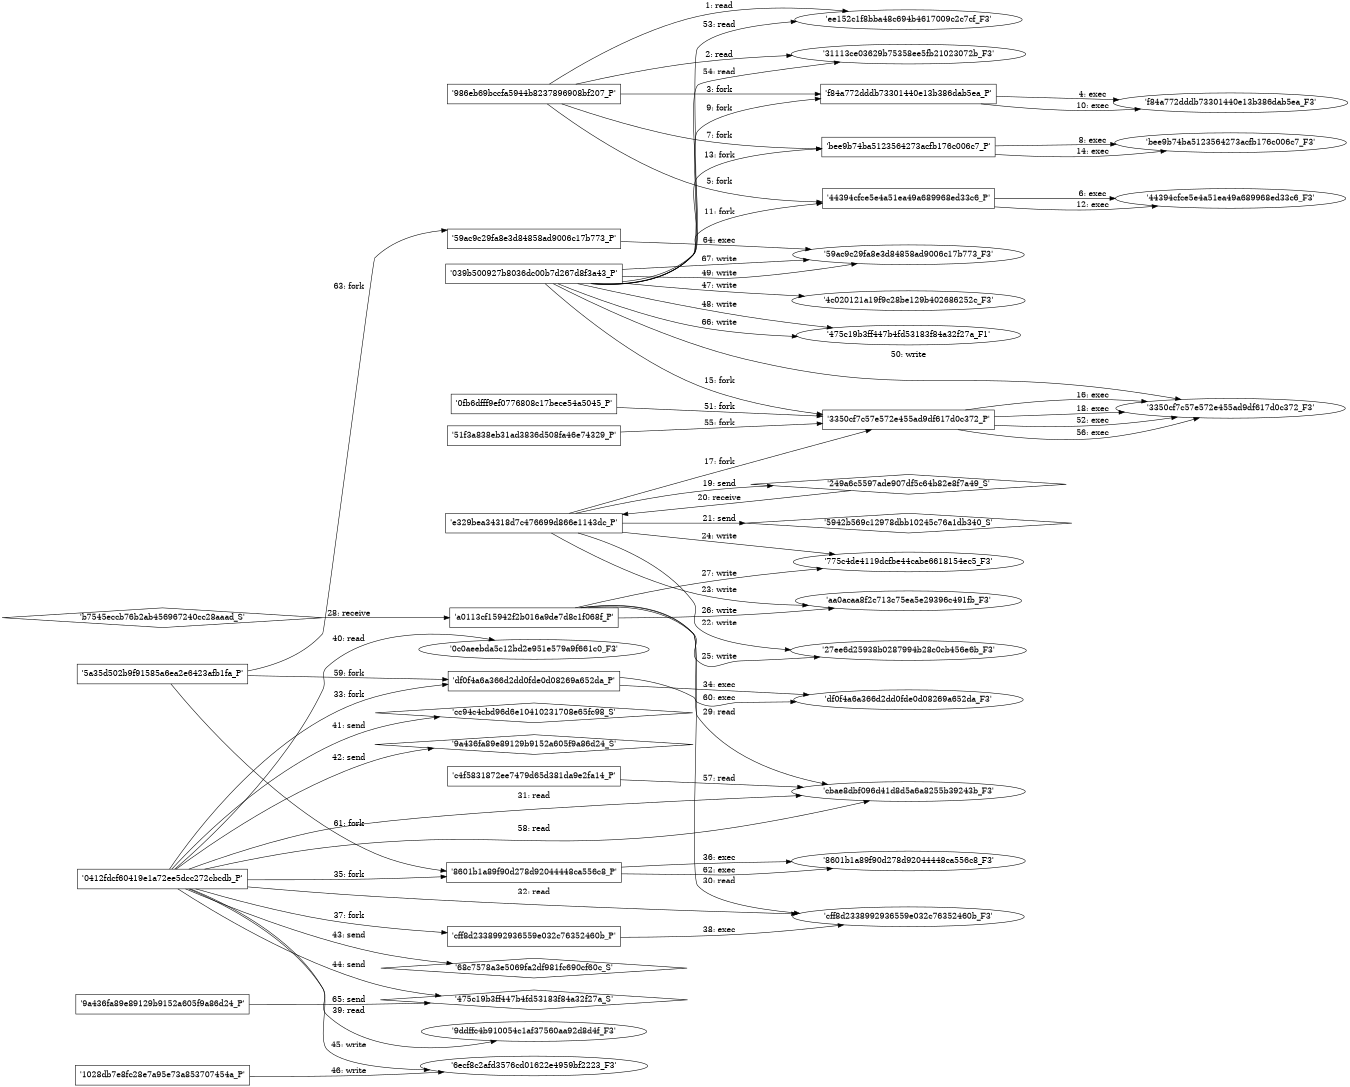 digraph "D:\Learning\Paper\apt\基于CTI的攻击预警\Dataset\攻击图\ASGfromALLCTI\Dyre emerges as main financial Trojan threat.dot" {
rankdir="LR"
size="9"
fixedsize="false"
splines="true"
nodesep=0.3
ranksep=0
fontsize=10
overlap="scalexy"
engine= "neato"
	"'ee152c1f8bba48c694b4617009c2c7cf_F3'" [node_type=file shape=ellipse]
	"'986eb69bccfa5944b8237896908bf207_P'" [node_type=Process shape=box]
	"'986eb69bccfa5944b8237896908bf207_P'" -> "'ee152c1f8bba48c694b4617009c2c7cf_F3'" [label="1: read"]
	"'31113ce03629b75358ee5fb21023072b_F3'" [node_type=file shape=ellipse]
	"'986eb69bccfa5944b8237896908bf207_P'" [node_type=Process shape=box]
	"'986eb69bccfa5944b8237896908bf207_P'" -> "'31113ce03629b75358ee5fb21023072b_F3'" [label="2: read"]
	"'986eb69bccfa5944b8237896908bf207_P'" [node_type=Process shape=box]
	"'f84a772dddb73301440e13b386dab5ea_P'" [node_type=Process shape=box]
	"'986eb69bccfa5944b8237896908bf207_P'" -> "'f84a772dddb73301440e13b386dab5ea_P'" [label="3: fork"]
	"'f84a772dddb73301440e13b386dab5ea_P'" [node_type=Process shape=box]
	"'f84a772dddb73301440e13b386dab5ea_F3'" [node_type=File shape=ellipse]
	"'f84a772dddb73301440e13b386dab5ea_P'" -> "'f84a772dddb73301440e13b386dab5ea_F3'" [label="4: exec"]
	"'986eb69bccfa5944b8237896908bf207_P'" [node_type=Process shape=box]
	"'44394cfce5e4a51ea49a689968ed33c6_P'" [node_type=Process shape=box]
	"'986eb69bccfa5944b8237896908bf207_P'" -> "'44394cfce5e4a51ea49a689968ed33c6_P'" [label="5: fork"]
	"'44394cfce5e4a51ea49a689968ed33c6_P'" [node_type=Process shape=box]
	"'44394cfce5e4a51ea49a689968ed33c6_F3'" [node_type=File shape=ellipse]
	"'44394cfce5e4a51ea49a689968ed33c6_P'" -> "'44394cfce5e4a51ea49a689968ed33c6_F3'" [label="6: exec"]
	"'986eb69bccfa5944b8237896908bf207_P'" [node_type=Process shape=box]
	"'bee9b74ba5123564273acfb176c006c7_P'" [node_type=Process shape=box]
	"'986eb69bccfa5944b8237896908bf207_P'" -> "'bee9b74ba5123564273acfb176c006c7_P'" [label="7: fork"]
	"'bee9b74ba5123564273acfb176c006c7_P'" [node_type=Process shape=box]
	"'bee9b74ba5123564273acfb176c006c7_F3'" [node_type=File shape=ellipse]
	"'bee9b74ba5123564273acfb176c006c7_P'" -> "'bee9b74ba5123564273acfb176c006c7_F3'" [label="8: exec"]
	"'039b500927b8036dc00b7d267d8f3a43_P'" [node_type=Process shape=box]
	"'f84a772dddb73301440e13b386dab5ea_P'" [node_type=Process shape=box]
	"'039b500927b8036dc00b7d267d8f3a43_P'" -> "'f84a772dddb73301440e13b386dab5ea_P'" [label="9: fork"]
	"'f84a772dddb73301440e13b386dab5ea_P'" [node_type=Process shape=box]
	"'f84a772dddb73301440e13b386dab5ea_F3'" [node_type=File shape=ellipse]
	"'f84a772dddb73301440e13b386dab5ea_P'" -> "'f84a772dddb73301440e13b386dab5ea_F3'" [label="10: exec"]
	"'039b500927b8036dc00b7d267d8f3a43_P'" [node_type=Process shape=box]
	"'44394cfce5e4a51ea49a689968ed33c6_P'" [node_type=Process shape=box]
	"'039b500927b8036dc00b7d267d8f3a43_P'" -> "'44394cfce5e4a51ea49a689968ed33c6_P'" [label="11: fork"]
	"'44394cfce5e4a51ea49a689968ed33c6_P'" [node_type=Process shape=box]
	"'44394cfce5e4a51ea49a689968ed33c6_F3'" [node_type=File shape=ellipse]
	"'44394cfce5e4a51ea49a689968ed33c6_P'" -> "'44394cfce5e4a51ea49a689968ed33c6_F3'" [label="12: exec"]
	"'039b500927b8036dc00b7d267d8f3a43_P'" [node_type=Process shape=box]
	"'bee9b74ba5123564273acfb176c006c7_P'" [node_type=Process shape=box]
	"'039b500927b8036dc00b7d267d8f3a43_P'" -> "'bee9b74ba5123564273acfb176c006c7_P'" [label="13: fork"]
	"'bee9b74ba5123564273acfb176c006c7_P'" [node_type=Process shape=box]
	"'bee9b74ba5123564273acfb176c006c7_F3'" [node_type=File shape=ellipse]
	"'bee9b74ba5123564273acfb176c006c7_P'" -> "'bee9b74ba5123564273acfb176c006c7_F3'" [label="14: exec"]
	"'039b500927b8036dc00b7d267d8f3a43_P'" [node_type=Process shape=box]
	"'3350cf7c57e572e455ad9df617d0c372_P'" [node_type=Process shape=box]
	"'039b500927b8036dc00b7d267d8f3a43_P'" -> "'3350cf7c57e572e455ad9df617d0c372_P'" [label="15: fork"]
	"'3350cf7c57e572e455ad9df617d0c372_P'" [node_type=Process shape=box]
	"'3350cf7c57e572e455ad9df617d0c372_F3'" [node_type=File shape=ellipse]
	"'3350cf7c57e572e455ad9df617d0c372_P'" -> "'3350cf7c57e572e455ad9df617d0c372_F3'" [label="16: exec"]
	"'e329bea34318d7c476699d866e1143dc_P'" [node_type=Process shape=box]
	"'3350cf7c57e572e455ad9df617d0c372_P'" [node_type=Process shape=box]
	"'e329bea34318d7c476699d866e1143dc_P'" -> "'3350cf7c57e572e455ad9df617d0c372_P'" [label="17: fork"]
	"'3350cf7c57e572e455ad9df617d0c372_P'" [node_type=Process shape=box]
	"'3350cf7c57e572e455ad9df617d0c372_F3'" [node_type=File shape=ellipse]
	"'3350cf7c57e572e455ad9df617d0c372_P'" -> "'3350cf7c57e572e455ad9df617d0c372_F3'" [label="18: exec"]
	"'249a6c5597ade907df5c64b82e8f7a49_S'" [node_type=Socket shape=diamond]
	"'e329bea34318d7c476699d866e1143dc_P'" [node_type=Process shape=box]
	"'e329bea34318d7c476699d866e1143dc_P'" -> "'249a6c5597ade907df5c64b82e8f7a49_S'" [label="19: send"]
	"'249a6c5597ade907df5c64b82e8f7a49_S'" -> "'e329bea34318d7c476699d866e1143dc_P'" [label="20: receive"]
	"'5942b569c12978dbb10245c76a1db340_S'" [node_type=Socket shape=diamond]
	"'e329bea34318d7c476699d866e1143dc_P'" [node_type=Process shape=box]
	"'e329bea34318d7c476699d866e1143dc_P'" -> "'5942b569c12978dbb10245c76a1db340_S'" [label="21: send"]
	"'27ee6d25938b0287994b28c0cb456e6b_F3'" [node_type=file shape=ellipse]
	"'e329bea34318d7c476699d866e1143dc_P'" [node_type=Process shape=box]
	"'e329bea34318d7c476699d866e1143dc_P'" -> "'27ee6d25938b0287994b28c0cb456e6b_F3'" [label="22: write"]
	"'aa0acaa8f2c713c75ea5e29396c491fb_F3'" [node_type=file shape=ellipse]
	"'e329bea34318d7c476699d866e1143dc_P'" [node_type=Process shape=box]
	"'e329bea34318d7c476699d866e1143dc_P'" -> "'aa0acaa8f2c713c75ea5e29396c491fb_F3'" [label="23: write"]
	"'775c4de4119dcfbe44cabe6618154ec5_F3'" [node_type=file shape=ellipse]
	"'e329bea34318d7c476699d866e1143dc_P'" [node_type=Process shape=box]
	"'e329bea34318d7c476699d866e1143dc_P'" -> "'775c4de4119dcfbe44cabe6618154ec5_F3'" [label="24: write"]
	"'27ee6d25938b0287994b28c0cb456e6b_F3'" [node_type=file shape=ellipse]
	"'a0113cf15942f2b016a9de7d8c1f068f_P'" [node_type=Process shape=box]
	"'a0113cf15942f2b016a9de7d8c1f068f_P'" -> "'27ee6d25938b0287994b28c0cb456e6b_F3'" [label="25: write"]
	"'aa0acaa8f2c713c75ea5e29396c491fb_F3'" [node_type=file shape=ellipse]
	"'a0113cf15942f2b016a9de7d8c1f068f_P'" [node_type=Process shape=box]
	"'a0113cf15942f2b016a9de7d8c1f068f_P'" -> "'aa0acaa8f2c713c75ea5e29396c491fb_F3'" [label="26: write"]
	"'775c4de4119dcfbe44cabe6618154ec5_F3'" [node_type=file shape=ellipse]
	"'a0113cf15942f2b016a9de7d8c1f068f_P'" [node_type=Process shape=box]
	"'a0113cf15942f2b016a9de7d8c1f068f_P'" -> "'775c4de4119dcfbe44cabe6618154ec5_F3'" [label="27: write"]
	"'a0113cf15942f2b016a9de7d8c1f068f_P'" [node_type=Process shape=box]
	"'b7545eccb76b2ab456967240cc28aaad_S'" [node_type=Socket shape=diamond]
	"'b7545eccb76b2ab456967240cc28aaad_S'" -> "'a0113cf15942f2b016a9de7d8c1f068f_P'" [label="28: receive"]
	"'cbae8dbf096d41d8d5a6a8255b39243b_F3'" [node_type=file shape=ellipse]
	"'a0113cf15942f2b016a9de7d8c1f068f_P'" [node_type=Process shape=box]
	"'a0113cf15942f2b016a9de7d8c1f068f_P'" -> "'cbae8dbf096d41d8d5a6a8255b39243b_F3'" [label="29: read"]
	"'cff8d2338992936559e032c76352460b_F3'" [node_type=file shape=ellipse]
	"'a0113cf15942f2b016a9de7d8c1f068f_P'" [node_type=Process shape=box]
	"'a0113cf15942f2b016a9de7d8c1f068f_P'" -> "'cff8d2338992936559e032c76352460b_F3'" [label="30: read"]
	"'cbae8dbf096d41d8d5a6a8255b39243b_F3'" [node_type=file shape=ellipse]
	"'0412fdcf60419e1a72ee5dcc272cbcdb_P'" [node_type=Process shape=box]
	"'0412fdcf60419e1a72ee5dcc272cbcdb_P'" -> "'cbae8dbf096d41d8d5a6a8255b39243b_F3'" [label="31: read"]
	"'cff8d2338992936559e032c76352460b_F3'" [node_type=file shape=ellipse]
	"'0412fdcf60419e1a72ee5dcc272cbcdb_P'" [node_type=Process shape=box]
	"'0412fdcf60419e1a72ee5dcc272cbcdb_P'" -> "'cff8d2338992936559e032c76352460b_F3'" [label="32: read"]
	"'0412fdcf60419e1a72ee5dcc272cbcdb_P'" [node_type=Process shape=box]
	"'df0f4a6a366d2dd0fde0d08269a652da_P'" [node_type=Process shape=box]
	"'0412fdcf60419e1a72ee5dcc272cbcdb_P'" -> "'df0f4a6a366d2dd0fde0d08269a652da_P'" [label="33: fork"]
	"'df0f4a6a366d2dd0fde0d08269a652da_P'" [node_type=Process shape=box]
	"'df0f4a6a366d2dd0fde0d08269a652da_F3'" [node_type=File shape=ellipse]
	"'df0f4a6a366d2dd0fde0d08269a652da_P'" -> "'df0f4a6a366d2dd0fde0d08269a652da_F3'" [label="34: exec"]
	"'0412fdcf60419e1a72ee5dcc272cbcdb_P'" [node_type=Process shape=box]
	"'8601b1a89f90d278d92044448ca556c8_P'" [node_type=Process shape=box]
	"'0412fdcf60419e1a72ee5dcc272cbcdb_P'" -> "'8601b1a89f90d278d92044448ca556c8_P'" [label="35: fork"]
	"'8601b1a89f90d278d92044448ca556c8_P'" [node_type=Process shape=box]
	"'8601b1a89f90d278d92044448ca556c8_F3'" [node_type=File shape=ellipse]
	"'8601b1a89f90d278d92044448ca556c8_P'" -> "'8601b1a89f90d278d92044448ca556c8_F3'" [label="36: exec"]
	"'0412fdcf60419e1a72ee5dcc272cbcdb_P'" [node_type=Process shape=box]
	"'cff8d2338992936559e032c76352460b_P'" [node_type=Process shape=box]
	"'0412fdcf60419e1a72ee5dcc272cbcdb_P'" -> "'cff8d2338992936559e032c76352460b_P'" [label="37: fork"]
	"'cff8d2338992936559e032c76352460b_P'" [node_type=Process shape=box]
	"'cff8d2338992936559e032c76352460b_F3'" [node_type=File shape=ellipse]
	"'cff8d2338992936559e032c76352460b_P'" -> "'cff8d2338992936559e032c76352460b_F3'" [label="38: exec"]
	"'9ddffc4b910054c1af37560aa92d8d4f_F3'" [node_type=file shape=ellipse]
	"'0412fdcf60419e1a72ee5dcc272cbcdb_P'" [node_type=Process shape=box]
	"'0412fdcf60419e1a72ee5dcc272cbcdb_P'" -> "'9ddffc4b910054c1af37560aa92d8d4f_F3'" [label="39: read"]
	"'0c0aeebda5c12bd2e951e579a9f661c0_F3'" [node_type=file shape=ellipse]
	"'0412fdcf60419e1a72ee5dcc272cbcdb_P'" [node_type=Process shape=box]
	"'0412fdcf60419e1a72ee5dcc272cbcdb_P'" -> "'0c0aeebda5c12bd2e951e579a9f661c0_F3'" [label="40: read"]
	"'cc94c4cbd96d6e10410231708e65fc98_S'" [node_type=Socket shape=diamond]
	"'0412fdcf60419e1a72ee5dcc272cbcdb_P'" [node_type=Process shape=box]
	"'0412fdcf60419e1a72ee5dcc272cbcdb_P'" -> "'cc94c4cbd96d6e10410231708e65fc98_S'" [label="41: send"]
	"'9a436fa89e89129b9152a605f9a86d24_S'" [node_type=Socket shape=diamond]
	"'0412fdcf60419e1a72ee5dcc272cbcdb_P'" [node_type=Process shape=box]
	"'0412fdcf60419e1a72ee5dcc272cbcdb_P'" -> "'9a436fa89e89129b9152a605f9a86d24_S'" [label="42: send"]
	"'68c7578a3e5069fa2df981fc690cf60c_S'" [node_type=Socket shape=diamond]
	"'0412fdcf60419e1a72ee5dcc272cbcdb_P'" [node_type=Process shape=box]
	"'0412fdcf60419e1a72ee5dcc272cbcdb_P'" -> "'68c7578a3e5069fa2df981fc690cf60c_S'" [label="43: send"]
	"'475c19b3ff447b4fd53183f84a32f27a_S'" [node_type=Socket shape=diamond]
	"'0412fdcf60419e1a72ee5dcc272cbcdb_P'" [node_type=Process shape=box]
	"'0412fdcf60419e1a72ee5dcc272cbcdb_P'" -> "'475c19b3ff447b4fd53183f84a32f27a_S'" [label="44: send"]
	"'6ecf8c2afd3576cd01622e4959bf2223_F3'" [node_type=file shape=ellipse]
	"'0412fdcf60419e1a72ee5dcc272cbcdb_P'" [node_type=Process shape=box]
	"'0412fdcf60419e1a72ee5dcc272cbcdb_P'" -> "'6ecf8c2afd3576cd01622e4959bf2223_F3'" [label="45: write"]
	"'6ecf8c2afd3576cd01622e4959bf2223_F3'" [node_type=file shape=ellipse]
	"'1028db7e8fc28e7a95e73a853707454a_P'" [node_type=Process shape=box]
	"'1028db7e8fc28e7a95e73a853707454a_P'" -> "'6ecf8c2afd3576cd01622e4959bf2223_F3'" [label="46: write"]
	"'4c020121a19f9c28be129b402686252c_F3'" [node_type=file shape=ellipse]
	"'039b500927b8036dc00b7d267d8f3a43_P'" [node_type=Process shape=box]
	"'039b500927b8036dc00b7d267d8f3a43_P'" -> "'4c020121a19f9c28be129b402686252c_F3'" [label="47: write"]
	"'475c19b3ff447b4fd53183f84a32f27a_F1'" [node_type=file shape=ellipse]
	"'039b500927b8036dc00b7d267d8f3a43_P'" [node_type=Process shape=box]
	"'039b500927b8036dc00b7d267d8f3a43_P'" -> "'475c19b3ff447b4fd53183f84a32f27a_F1'" [label="48: write"]
	"'59ac9c29fa8e3d84858ad9006c17b773_F3'" [node_type=file shape=ellipse]
	"'039b500927b8036dc00b7d267d8f3a43_P'" [node_type=Process shape=box]
	"'039b500927b8036dc00b7d267d8f3a43_P'" -> "'59ac9c29fa8e3d84858ad9006c17b773_F3'" [label="49: write"]
	"'3350cf7c57e572e455ad9df617d0c372_F3'" [node_type=file shape=ellipse]
	"'039b500927b8036dc00b7d267d8f3a43_P'" [node_type=Process shape=box]
	"'039b500927b8036dc00b7d267d8f3a43_P'" -> "'3350cf7c57e572e455ad9df617d0c372_F3'" [label="50: write"]
	"'0fb6dfff9ef0776808c17bece54a5045_P'" [node_type=Process shape=box]
	"'3350cf7c57e572e455ad9df617d0c372_P'" [node_type=Process shape=box]
	"'0fb6dfff9ef0776808c17bece54a5045_P'" -> "'3350cf7c57e572e455ad9df617d0c372_P'" [label="51: fork"]
	"'3350cf7c57e572e455ad9df617d0c372_P'" [node_type=Process shape=box]
	"'3350cf7c57e572e455ad9df617d0c372_F3'" [node_type=File shape=ellipse]
	"'3350cf7c57e572e455ad9df617d0c372_P'" -> "'3350cf7c57e572e455ad9df617d0c372_F3'" [label="52: exec"]
	"'ee152c1f8bba48c694b4617009c2c7cf_F3'" [node_type=file shape=ellipse]
	"'039b500927b8036dc00b7d267d8f3a43_P'" [node_type=Process shape=box]
	"'039b500927b8036dc00b7d267d8f3a43_P'" -> "'ee152c1f8bba48c694b4617009c2c7cf_F3'" [label="53: read"]
	"'31113ce03629b75358ee5fb21023072b_F3'" [node_type=file shape=ellipse]
	"'039b500927b8036dc00b7d267d8f3a43_P'" [node_type=Process shape=box]
	"'039b500927b8036dc00b7d267d8f3a43_P'" -> "'31113ce03629b75358ee5fb21023072b_F3'" [label="54: read"]
	"'51f3a838eb31ad3836d508fa46e74329_P'" [node_type=Process shape=box]
	"'3350cf7c57e572e455ad9df617d0c372_P'" [node_type=Process shape=box]
	"'51f3a838eb31ad3836d508fa46e74329_P'" -> "'3350cf7c57e572e455ad9df617d0c372_P'" [label="55: fork"]
	"'3350cf7c57e572e455ad9df617d0c372_P'" [node_type=Process shape=box]
	"'3350cf7c57e572e455ad9df617d0c372_F3'" [node_type=File shape=ellipse]
	"'3350cf7c57e572e455ad9df617d0c372_P'" -> "'3350cf7c57e572e455ad9df617d0c372_F3'" [label="56: exec"]
	"'cbae8dbf096d41d8d5a6a8255b39243b_F3'" [node_type=file shape=ellipse]
	"'c4f5831872ee7479d65d381da9e2fa14_P'" [node_type=Process shape=box]
	"'c4f5831872ee7479d65d381da9e2fa14_P'" -> "'cbae8dbf096d41d8d5a6a8255b39243b_F3'" [label="57: read"]
	"'cbae8dbf096d41d8d5a6a8255b39243b_F3'" [node_type=file shape=ellipse]
	"'0412fdcf60419e1a72ee5dcc272cbcdb_P'" [node_type=Process shape=box]
	"'0412fdcf60419e1a72ee5dcc272cbcdb_P'" -> "'cbae8dbf096d41d8d5a6a8255b39243b_F3'" [label="58: read"]
	"'5a35d502b9f91585a6ea2e6423afb1fa_P'" [node_type=Process shape=box]
	"'df0f4a6a366d2dd0fde0d08269a652da_P'" [node_type=Process shape=box]
	"'5a35d502b9f91585a6ea2e6423afb1fa_P'" -> "'df0f4a6a366d2dd0fde0d08269a652da_P'" [label="59: fork"]
	"'df0f4a6a366d2dd0fde0d08269a652da_P'" [node_type=Process shape=box]
	"'df0f4a6a366d2dd0fde0d08269a652da_F3'" [node_type=File shape=ellipse]
	"'df0f4a6a366d2dd0fde0d08269a652da_P'" -> "'df0f4a6a366d2dd0fde0d08269a652da_F3'" [label="60: exec"]
	"'5a35d502b9f91585a6ea2e6423afb1fa_P'" [node_type=Process shape=box]
	"'8601b1a89f90d278d92044448ca556c8_P'" [node_type=Process shape=box]
	"'5a35d502b9f91585a6ea2e6423afb1fa_P'" -> "'8601b1a89f90d278d92044448ca556c8_P'" [label="61: fork"]
	"'8601b1a89f90d278d92044448ca556c8_P'" [node_type=Process shape=box]
	"'8601b1a89f90d278d92044448ca556c8_F3'" [node_type=File shape=ellipse]
	"'8601b1a89f90d278d92044448ca556c8_P'" -> "'8601b1a89f90d278d92044448ca556c8_F3'" [label="62: exec"]
	"'5a35d502b9f91585a6ea2e6423afb1fa_P'" [node_type=Process shape=box]
	"'59ac9c29fa8e3d84858ad9006c17b773_P'" [node_type=Process shape=box]
	"'5a35d502b9f91585a6ea2e6423afb1fa_P'" -> "'59ac9c29fa8e3d84858ad9006c17b773_P'" [label="63: fork"]
	"'59ac9c29fa8e3d84858ad9006c17b773_P'" [node_type=Process shape=box]
	"'59ac9c29fa8e3d84858ad9006c17b773_F3'" [node_type=File shape=ellipse]
	"'59ac9c29fa8e3d84858ad9006c17b773_P'" -> "'59ac9c29fa8e3d84858ad9006c17b773_F3'" [label="64: exec"]
	"'475c19b3ff447b4fd53183f84a32f27a_S'" [node_type=Socket shape=diamond]
	"'9a436fa89e89129b9152a605f9a86d24_P'" [node_type=Process shape=box]
	"'9a436fa89e89129b9152a605f9a86d24_P'" -> "'475c19b3ff447b4fd53183f84a32f27a_S'" [label="65: send"]
	"'475c19b3ff447b4fd53183f84a32f27a_F1'" [node_type=file shape=ellipse]
	"'039b500927b8036dc00b7d267d8f3a43_P'" [node_type=Process shape=box]
	"'039b500927b8036dc00b7d267d8f3a43_P'" -> "'475c19b3ff447b4fd53183f84a32f27a_F1'" [label="66: write"]
	"'59ac9c29fa8e3d84858ad9006c17b773_F3'" [node_type=file shape=ellipse]
	"'039b500927b8036dc00b7d267d8f3a43_P'" [node_type=Process shape=box]
	"'039b500927b8036dc00b7d267d8f3a43_P'" -> "'59ac9c29fa8e3d84858ad9006c17b773_F3'" [label="67: write"]
}
